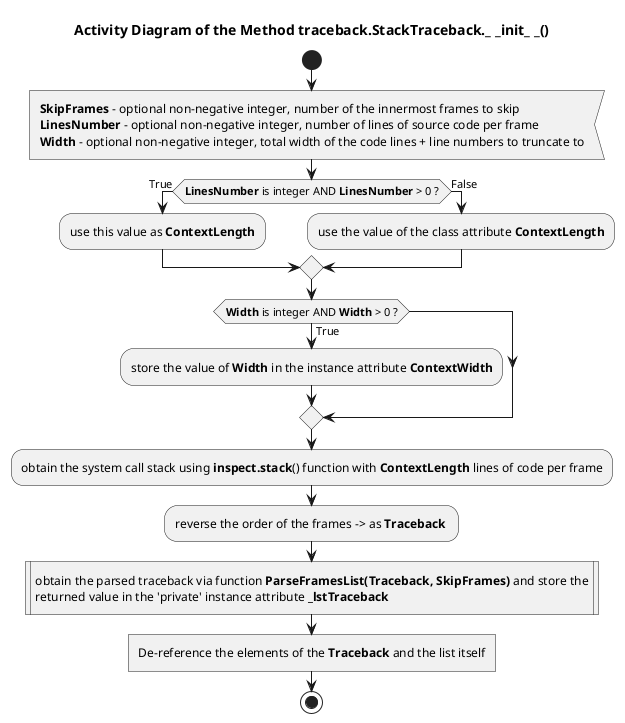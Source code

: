 @startuml traceback_stacktraceback_init

title Activity Diagram of the Method traceback.StackTraceback._ _init_ _()

start

:<b>SkipFrames</b> - optional non-negative integer, number of the innermost frames to skip
<b>LinesNumber</b> - optional non-negative integer, number of lines of source code per frame
<b>Width</b> - optional non-negative integer, total width of the code lines + line numbers to truncate to<

if (<b>LinesNumber</b> is integer AND <b>LinesNumber</b> > 0 ?) then (True)
    :use this value as <b>ContextLength</b>;
else (False)
    :use the value of the class attribute <b>ContextLength</b>;
endif

if (<b>Width</b> is integer AND <b>Width</b> > 0 ?) then (True)
    :store the value of <b>Width</b> in the instance attribute <b>ContextWidth</b>;
endif

:obtain the system call stack using <b>inspect.stack</b>() function with <b>ContextLength</b> lines of code per frame;

:reverse the order of the frames -> as <b>Traceback</b> ;

:obtain the parsed traceback via function <b>ParseFramesList(Traceback, SkipFrames)</b> and store the\nreturned value in the 'private' instance attribute <b>_lstTraceback</b>|

:De-reference the elements of the <b>Traceback</b> and the list itself]

stop

@enduml